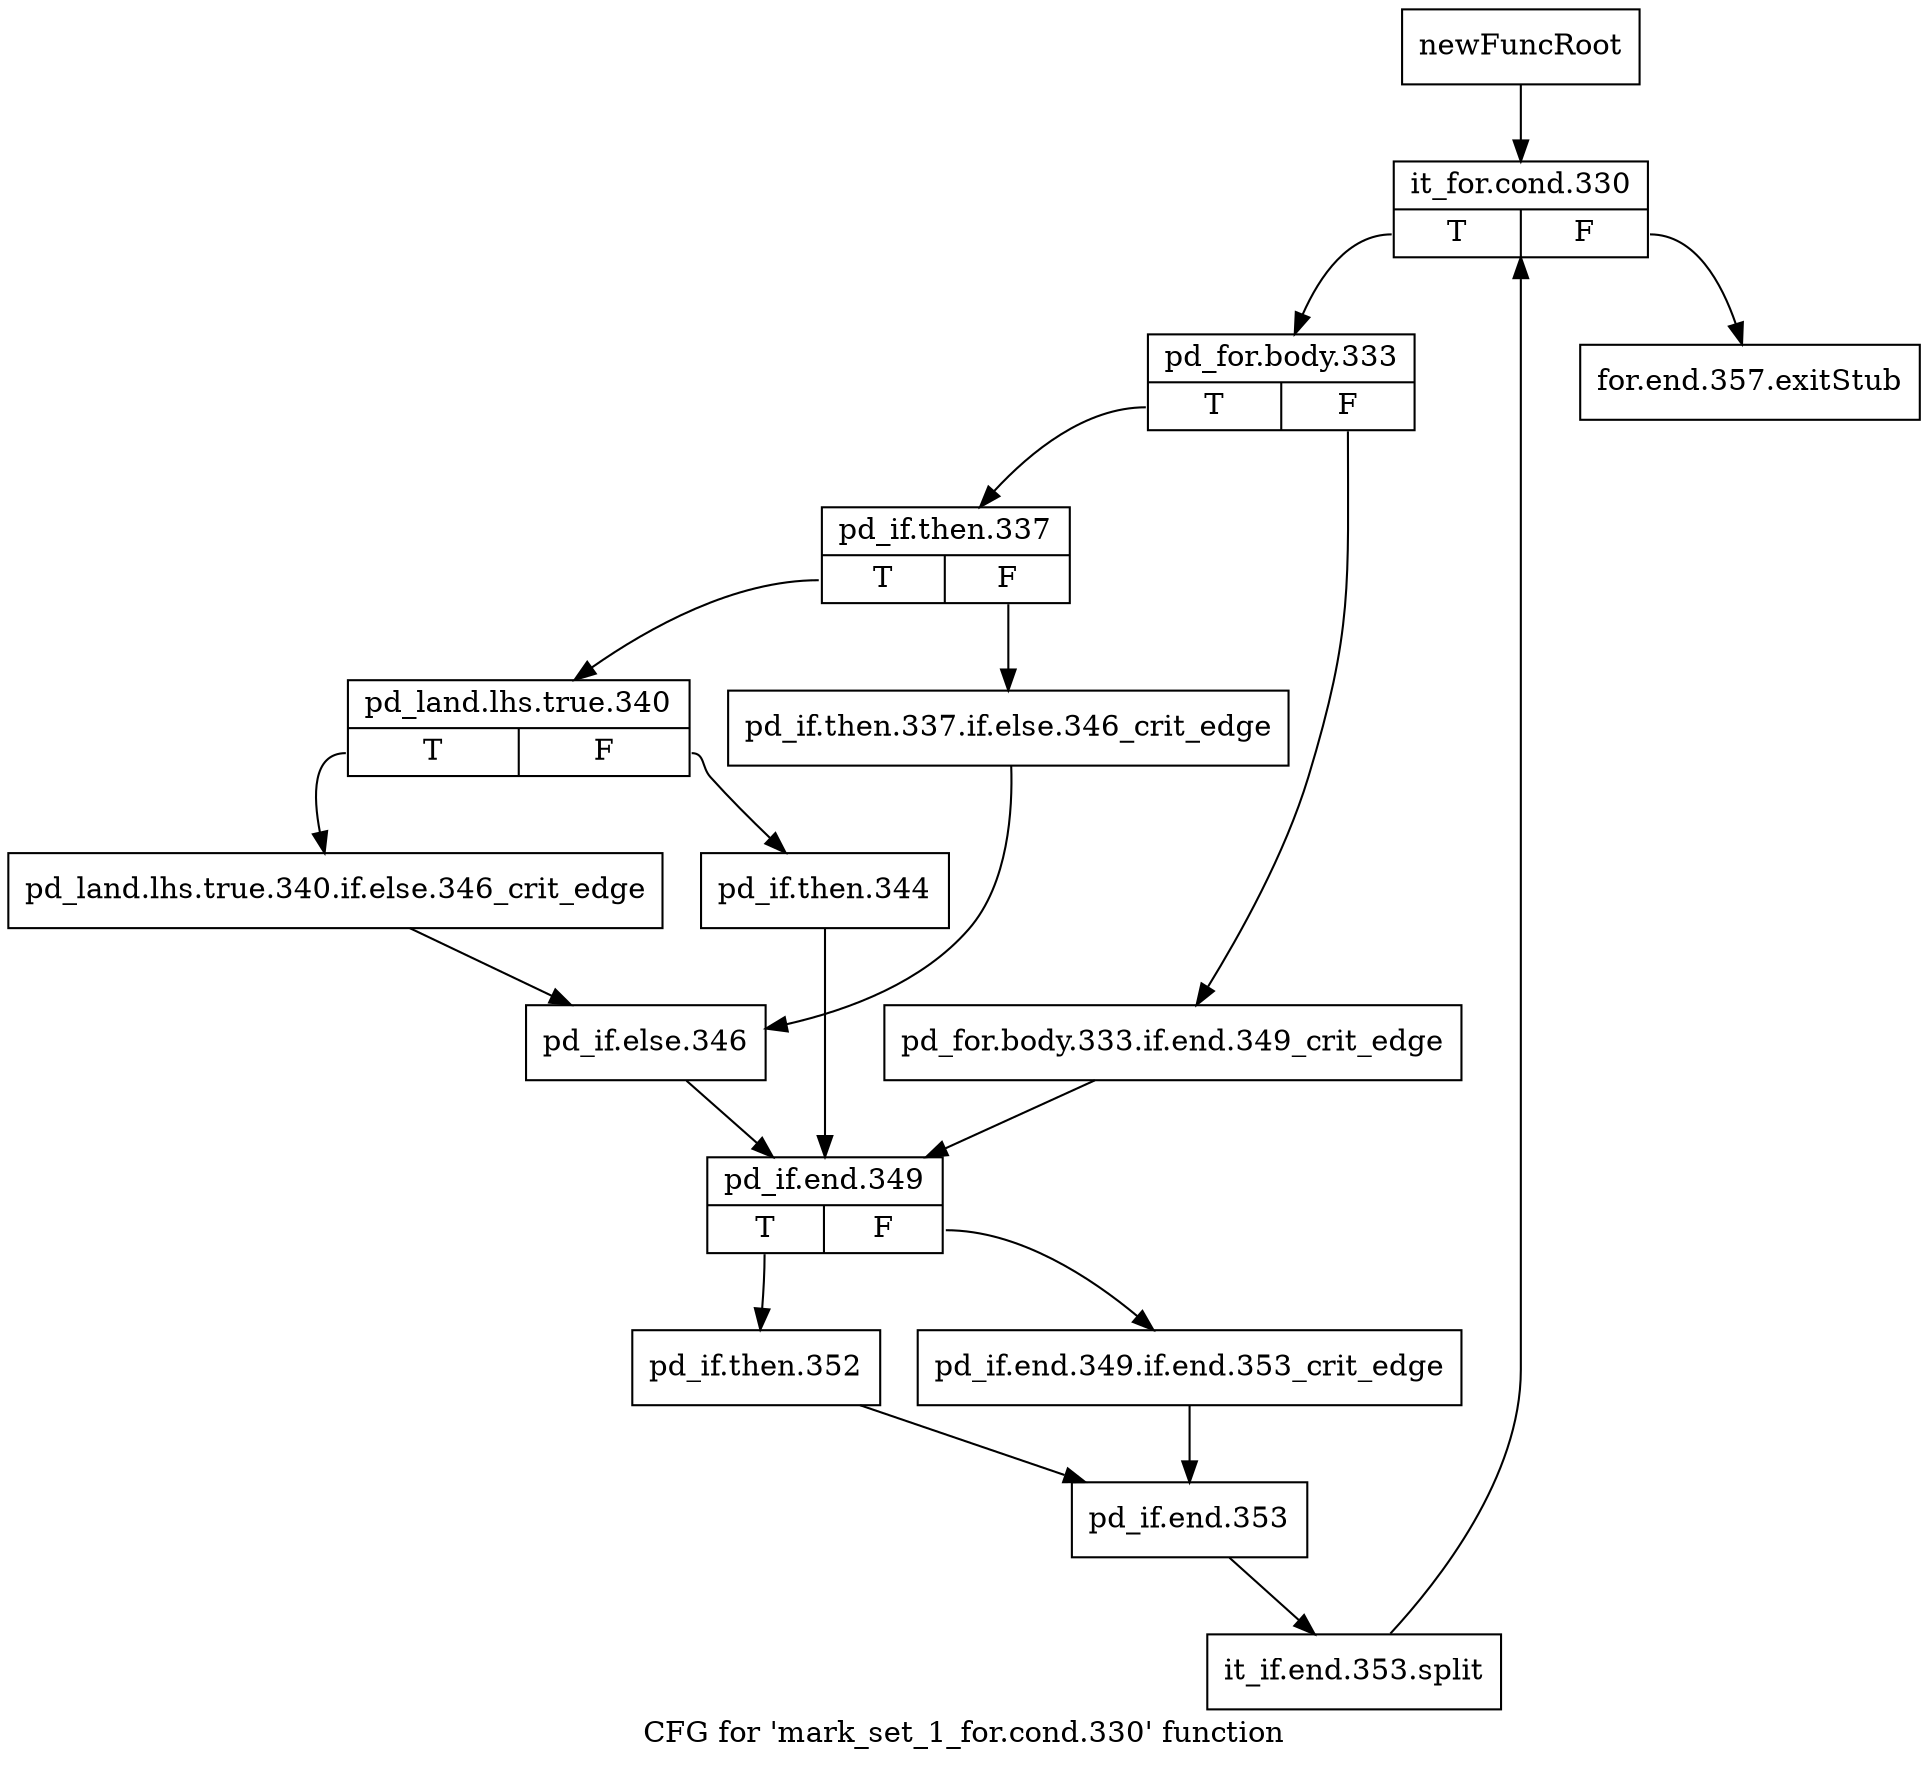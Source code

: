 digraph "CFG for 'mark_set_1_for.cond.330' function" {
	label="CFG for 'mark_set_1_for.cond.330' function";

	Node0x7aca6d0 [shape=record,label="{newFuncRoot}"];
	Node0x7aca6d0 -> Node0x7aca770;
	Node0x7aca720 [shape=record,label="{for.end.357.exitStub}"];
	Node0x7aca770 [shape=record,label="{it_for.cond.330|{<s0>T|<s1>F}}"];
	Node0x7aca770:s0 -> Node0x7aca7c0;
	Node0x7aca770:s1 -> Node0x7aca720;
	Node0x7aca7c0 [shape=record,label="{pd_for.body.333|{<s0>T|<s1>F}}"];
	Node0x7aca7c0:s0 -> Node0x7aca860;
	Node0x7aca7c0:s1 -> Node0x7aca810;
	Node0x7aca810 [shape=record,label="{pd_for.body.333.if.end.349_crit_edge}"];
	Node0x7aca810 -> Node0x7acaa40;
	Node0x7aca860 [shape=record,label="{pd_if.then.337|{<s0>T|<s1>F}}"];
	Node0x7aca860:s0 -> Node0x7aca900;
	Node0x7aca860:s1 -> Node0x7aca8b0;
	Node0x7aca8b0 [shape=record,label="{pd_if.then.337.if.else.346_crit_edge}"];
	Node0x7aca8b0 -> Node0x7aca9f0;
	Node0x7aca900 [shape=record,label="{pd_land.lhs.true.340|{<s0>T|<s1>F}}"];
	Node0x7aca900:s0 -> Node0x7aca9a0;
	Node0x7aca900:s1 -> Node0x7aca950;
	Node0x7aca950 [shape=record,label="{pd_if.then.344}"];
	Node0x7aca950 -> Node0x7acaa40;
	Node0x7aca9a0 [shape=record,label="{pd_land.lhs.true.340.if.else.346_crit_edge}"];
	Node0x7aca9a0 -> Node0x7aca9f0;
	Node0x7aca9f0 [shape=record,label="{pd_if.else.346}"];
	Node0x7aca9f0 -> Node0x7acaa40;
	Node0x7acaa40 [shape=record,label="{pd_if.end.349|{<s0>T|<s1>F}}"];
	Node0x7acaa40:s0 -> Node0x7acaae0;
	Node0x7acaa40:s1 -> Node0x7acaa90;
	Node0x7acaa90 [shape=record,label="{pd_if.end.349.if.end.353_crit_edge}"];
	Node0x7acaa90 -> Node0x7acab30;
	Node0x7acaae0 [shape=record,label="{pd_if.then.352}"];
	Node0x7acaae0 -> Node0x7acab30;
	Node0x7acab30 [shape=record,label="{pd_if.end.353}"];
	Node0x7acab30 -> Node0xf4daea0;
	Node0xf4daea0 [shape=record,label="{it_if.end.353.split}"];
	Node0xf4daea0 -> Node0x7aca770;
}

